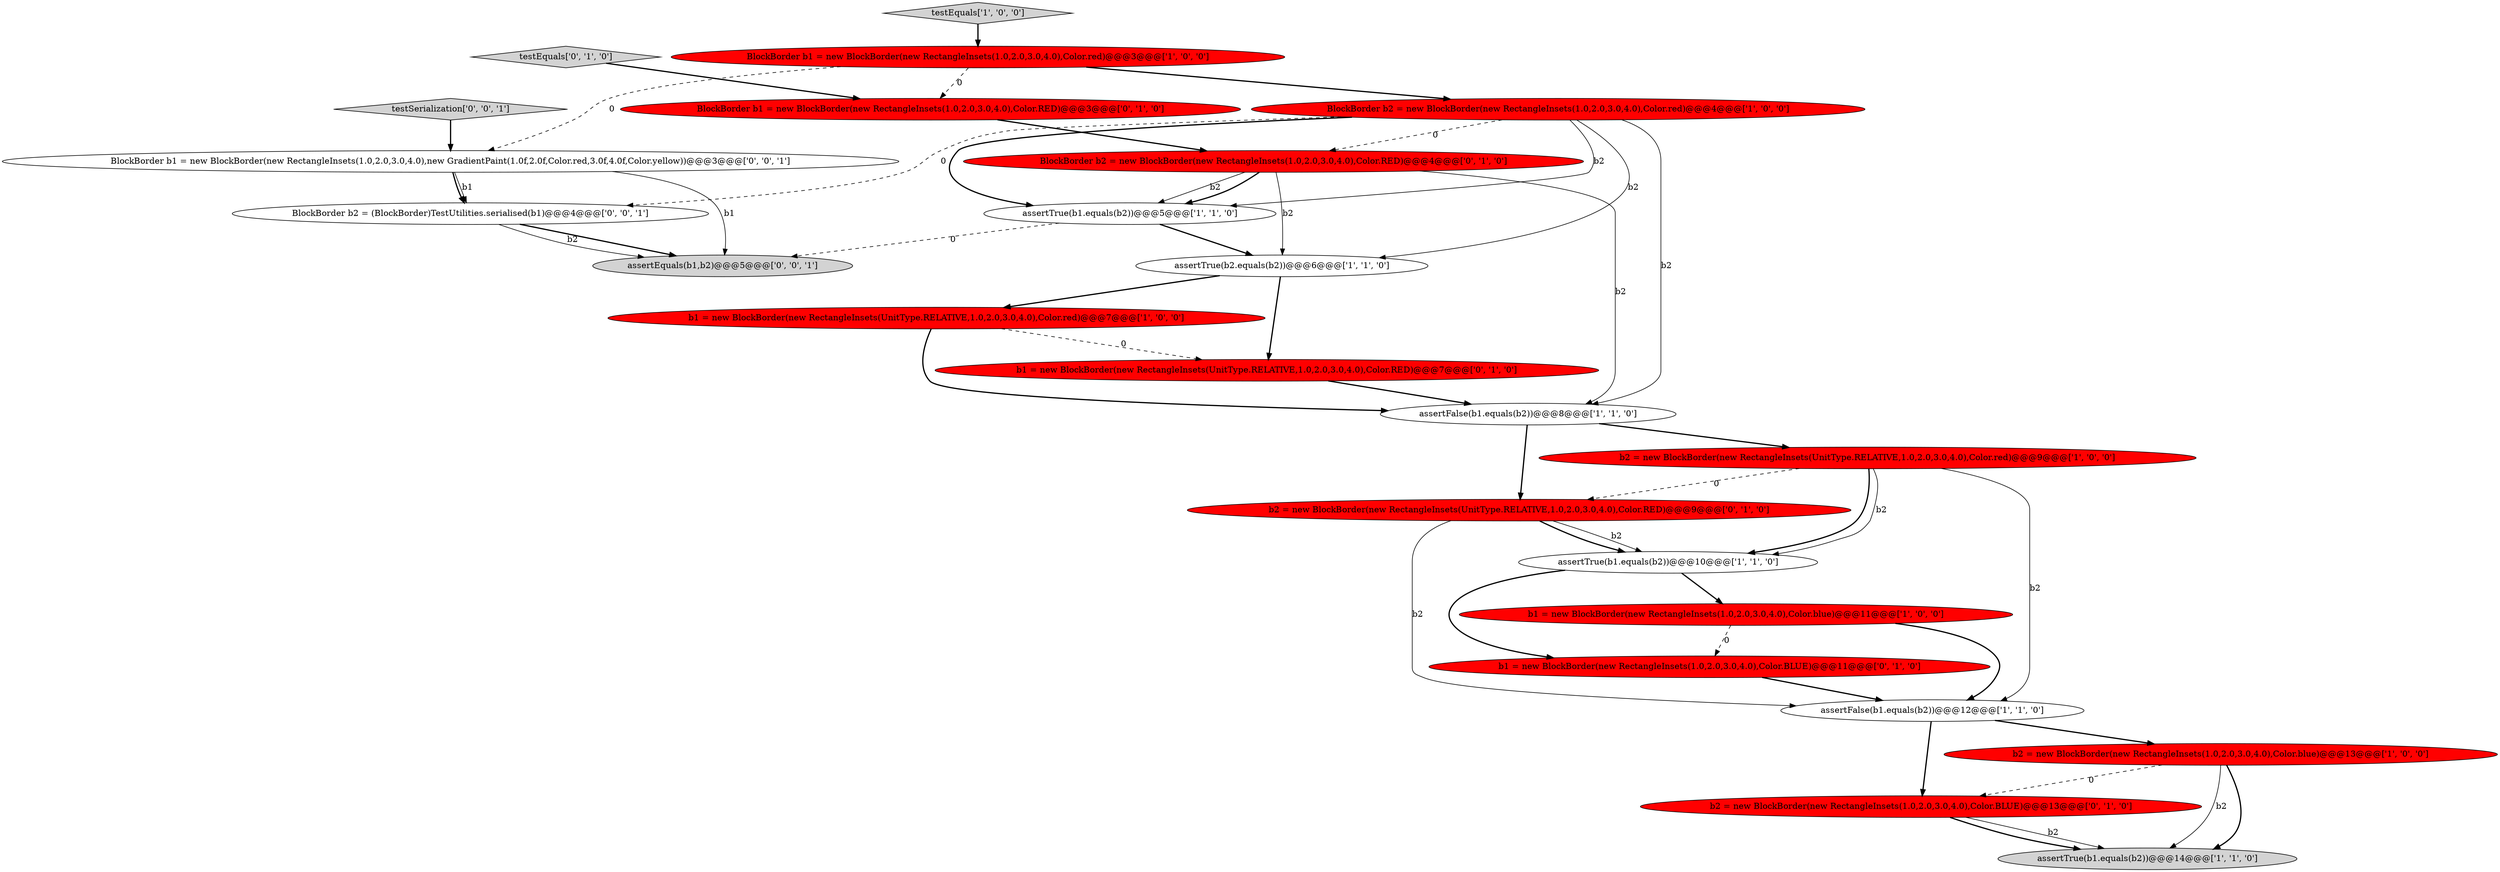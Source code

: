 digraph {
3 [style = filled, label = "BlockBorder b1 = new BlockBorder(new RectangleInsets(1.0,2.0,3.0,4.0),Color.red)@@@3@@@['1', '0', '0']", fillcolor = red, shape = ellipse image = "AAA1AAABBB1BBB"];
19 [style = filled, label = "b2 = new BlockBorder(new RectangleInsets(1.0,2.0,3.0,4.0),Color.BLUE)@@@13@@@['0', '1', '0']", fillcolor = red, shape = ellipse image = "AAA1AAABBB2BBB"];
14 [style = filled, label = "BlockBorder b1 = new BlockBorder(new RectangleInsets(1.0,2.0,3.0,4.0),Color.RED)@@@3@@@['0', '1', '0']", fillcolor = red, shape = ellipse image = "AAA1AAABBB2BBB"];
5 [style = filled, label = "assertTrue(b1.equals(b2))@@@14@@@['1', '1', '0']", fillcolor = lightgray, shape = ellipse image = "AAA0AAABBB1BBB"];
21 [style = filled, label = "assertEquals(b1,b2)@@@5@@@['0', '0', '1']", fillcolor = lightgray, shape = ellipse image = "AAA0AAABBB3BBB"];
23 [style = filled, label = "testSerialization['0', '0', '1']", fillcolor = lightgray, shape = diamond image = "AAA0AAABBB3BBB"];
7 [style = filled, label = "b2 = new BlockBorder(new RectangleInsets(1.0,2.0,3.0,4.0),Color.blue)@@@13@@@['1', '0', '0']", fillcolor = red, shape = ellipse image = "AAA1AAABBB1BBB"];
13 [style = filled, label = "b1 = new BlockBorder(new RectangleInsets(1.0,2.0,3.0,4.0),Color.BLUE)@@@11@@@['0', '1', '0']", fillcolor = red, shape = ellipse image = "AAA1AAABBB2BBB"];
6 [style = filled, label = "BlockBorder b2 = new BlockBorder(new RectangleInsets(1.0,2.0,3.0,4.0),Color.red)@@@4@@@['1', '0', '0']", fillcolor = red, shape = ellipse image = "AAA1AAABBB1BBB"];
4 [style = filled, label = "assertTrue(b1.equals(b2))@@@5@@@['1', '1', '0']", fillcolor = white, shape = ellipse image = "AAA0AAABBB1BBB"];
2 [style = filled, label = "assertTrue(b1.equals(b2))@@@10@@@['1', '1', '0']", fillcolor = white, shape = ellipse image = "AAA0AAABBB1BBB"];
1 [style = filled, label = "b2 = new BlockBorder(new RectangleInsets(UnitType.RELATIVE,1.0,2.0,3.0,4.0),Color.red)@@@9@@@['1', '0', '0']", fillcolor = red, shape = ellipse image = "AAA1AAABBB1BBB"];
0 [style = filled, label = "assertFalse(b1.equals(b2))@@@8@@@['1', '1', '0']", fillcolor = white, shape = ellipse image = "AAA0AAABBB1BBB"];
12 [style = filled, label = "assertFalse(b1.equals(b2))@@@12@@@['1', '1', '0']", fillcolor = white, shape = ellipse image = "AAA0AAABBB1BBB"];
10 [style = filled, label = "assertTrue(b2.equals(b2))@@@6@@@['1', '1', '0']", fillcolor = white, shape = ellipse image = "AAA0AAABBB1BBB"];
22 [style = filled, label = "BlockBorder b2 = (BlockBorder)TestUtilities.serialised(b1)@@@4@@@['0', '0', '1']", fillcolor = white, shape = ellipse image = "AAA0AAABBB3BBB"];
16 [style = filled, label = "BlockBorder b2 = new BlockBorder(new RectangleInsets(1.0,2.0,3.0,4.0),Color.RED)@@@4@@@['0', '1', '0']", fillcolor = red, shape = ellipse image = "AAA1AAABBB2BBB"];
9 [style = filled, label = "testEquals['1', '0', '0']", fillcolor = lightgray, shape = diamond image = "AAA0AAABBB1BBB"];
20 [style = filled, label = "BlockBorder b1 = new BlockBorder(new RectangleInsets(1.0,2.0,3.0,4.0),new GradientPaint(1.0f,2.0f,Color.red,3.0f,4.0f,Color.yellow))@@@3@@@['0', '0', '1']", fillcolor = white, shape = ellipse image = "AAA0AAABBB3BBB"];
8 [style = filled, label = "b1 = new BlockBorder(new RectangleInsets(1.0,2.0,3.0,4.0),Color.blue)@@@11@@@['1', '0', '0']", fillcolor = red, shape = ellipse image = "AAA1AAABBB1BBB"];
11 [style = filled, label = "b1 = new BlockBorder(new RectangleInsets(UnitType.RELATIVE,1.0,2.0,3.0,4.0),Color.red)@@@7@@@['1', '0', '0']", fillcolor = red, shape = ellipse image = "AAA1AAABBB1BBB"];
18 [style = filled, label = "testEquals['0', '1', '0']", fillcolor = lightgray, shape = diamond image = "AAA0AAABBB2BBB"];
17 [style = filled, label = "b2 = new BlockBorder(new RectangleInsets(UnitType.RELATIVE,1.0,2.0,3.0,4.0),Color.RED)@@@9@@@['0', '1', '0']", fillcolor = red, shape = ellipse image = "AAA1AAABBB2BBB"];
15 [style = filled, label = "b1 = new BlockBorder(new RectangleInsets(UnitType.RELATIVE,1.0,2.0,3.0,4.0),Color.RED)@@@7@@@['0', '1', '0']", fillcolor = red, shape = ellipse image = "AAA1AAABBB2BBB"];
14->16 [style = bold, label=""];
4->10 [style = bold, label=""];
16->4 [style = solid, label="b2"];
23->20 [style = bold, label=""];
10->15 [style = bold, label=""];
19->5 [style = solid, label="b2"];
20->22 [style = solid, label="b1"];
11->15 [style = dashed, label="0"];
0->17 [style = bold, label=""];
1->12 [style = solid, label="b2"];
22->21 [style = bold, label=""];
3->6 [style = bold, label=""];
17->2 [style = solid, label="b2"];
4->21 [style = dashed, label="0"];
12->7 [style = bold, label=""];
6->22 [style = dashed, label="0"];
20->22 [style = bold, label=""];
2->13 [style = bold, label=""];
8->13 [style = dashed, label="0"];
16->0 [style = solid, label="b2"];
19->5 [style = bold, label=""];
16->10 [style = solid, label="b2"];
6->4 [style = bold, label=""];
7->5 [style = bold, label=""];
11->0 [style = bold, label=""];
7->5 [style = solid, label="b2"];
13->12 [style = bold, label=""];
22->21 [style = solid, label="b2"];
6->16 [style = dashed, label="0"];
6->0 [style = solid, label="b2"];
17->2 [style = bold, label=""];
1->17 [style = dashed, label="0"];
7->19 [style = dashed, label="0"];
0->1 [style = bold, label=""];
15->0 [style = bold, label=""];
3->20 [style = dashed, label="0"];
6->4 [style = solid, label="b2"];
9->3 [style = bold, label=""];
20->21 [style = solid, label="b1"];
1->2 [style = bold, label=""];
17->12 [style = solid, label="b2"];
6->10 [style = solid, label="b2"];
16->4 [style = bold, label=""];
12->19 [style = bold, label=""];
3->14 [style = dashed, label="0"];
18->14 [style = bold, label=""];
8->12 [style = bold, label=""];
2->8 [style = bold, label=""];
1->2 [style = solid, label="b2"];
10->11 [style = bold, label=""];
}
